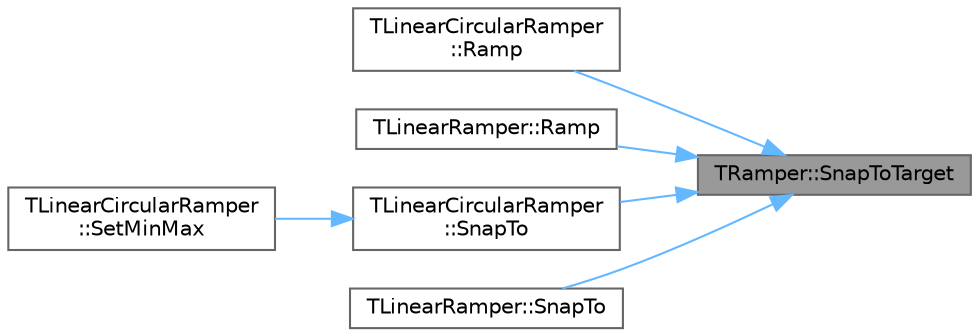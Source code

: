 digraph "TRamper::SnapToTarget"
{
 // INTERACTIVE_SVG=YES
 // LATEX_PDF_SIZE
  bgcolor="transparent";
  edge [fontname=Helvetica,fontsize=10,labelfontname=Helvetica,labelfontsize=10];
  node [fontname=Helvetica,fontsize=10,shape=box,height=0.2,width=0.4];
  rankdir="RL";
  Node1 [id="Node000001",label="TRamper::SnapToTarget",height=0.2,width=0.4,color="gray40", fillcolor="grey60", style="filled", fontcolor="black",tooltip=" "];
  Node1 -> Node2 [id="edge1_Node000001_Node000002",dir="back",color="steelblue1",style="solid",tooltip=" "];
  Node2 [id="Node000002",label="TLinearCircularRamper\l::Ramp",height=0.2,width=0.4,color="grey40", fillcolor="white", style="filled",URL="$da/d7d/classTLinearCircularRamper.html#a256d024c29828c1e00c3d6deb9ff3384",tooltip=" "];
  Node1 -> Node3 [id="edge2_Node000001_Node000003",dir="back",color="steelblue1",style="solid",tooltip=" "];
  Node3 [id="Node000003",label="TLinearRamper::Ramp",height=0.2,width=0.4,color="grey40", fillcolor="white", style="filled",URL="$d4/d9e/classTLinearRamper.html#a3c7135fd80fc948f79a6828badaf70b0",tooltip=" "];
  Node1 -> Node4 [id="edge3_Node000001_Node000004",dir="back",color="steelblue1",style="solid",tooltip=" "];
  Node4 [id="Node000004",label="TLinearCircularRamper\l::SnapTo",height=0.2,width=0.4,color="grey40", fillcolor="white", style="filled",URL="$da/d7d/classTLinearCircularRamper.html#a3758d10fdc17748588ccbd9ce14c73d1",tooltip=" "];
  Node4 -> Node5 [id="edge4_Node000004_Node000005",dir="back",color="steelblue1",style="solid",tooltip=" "];
  Node5 [id="Node000005",label="TLinearCircularRamper\l::SetMinMax",height=0.2,width=0.4,color="grey40", fillcolor="white", style="filled",URL="$da/d7d/classTLinearCircularRamper.html#ad88871b7c4eaeafe9392730a7e67f5c3",tooltip=" "];
  Node1 -> Node6 [id="edge5_Node000001_Node000006",dir="back",color="steelblue1",style="solid",tooltip=" "];
  Node6 [id="Node000006",label="TLinearRamper::SnapTo",height=0.2,width=0.4,color="grey40", fillcolor="white", style="filled",URL="$d4/d9e/classTLinearRamper.html#a059a54bcb02692e570249323a7fea2b2",tooltip=" "];
}
